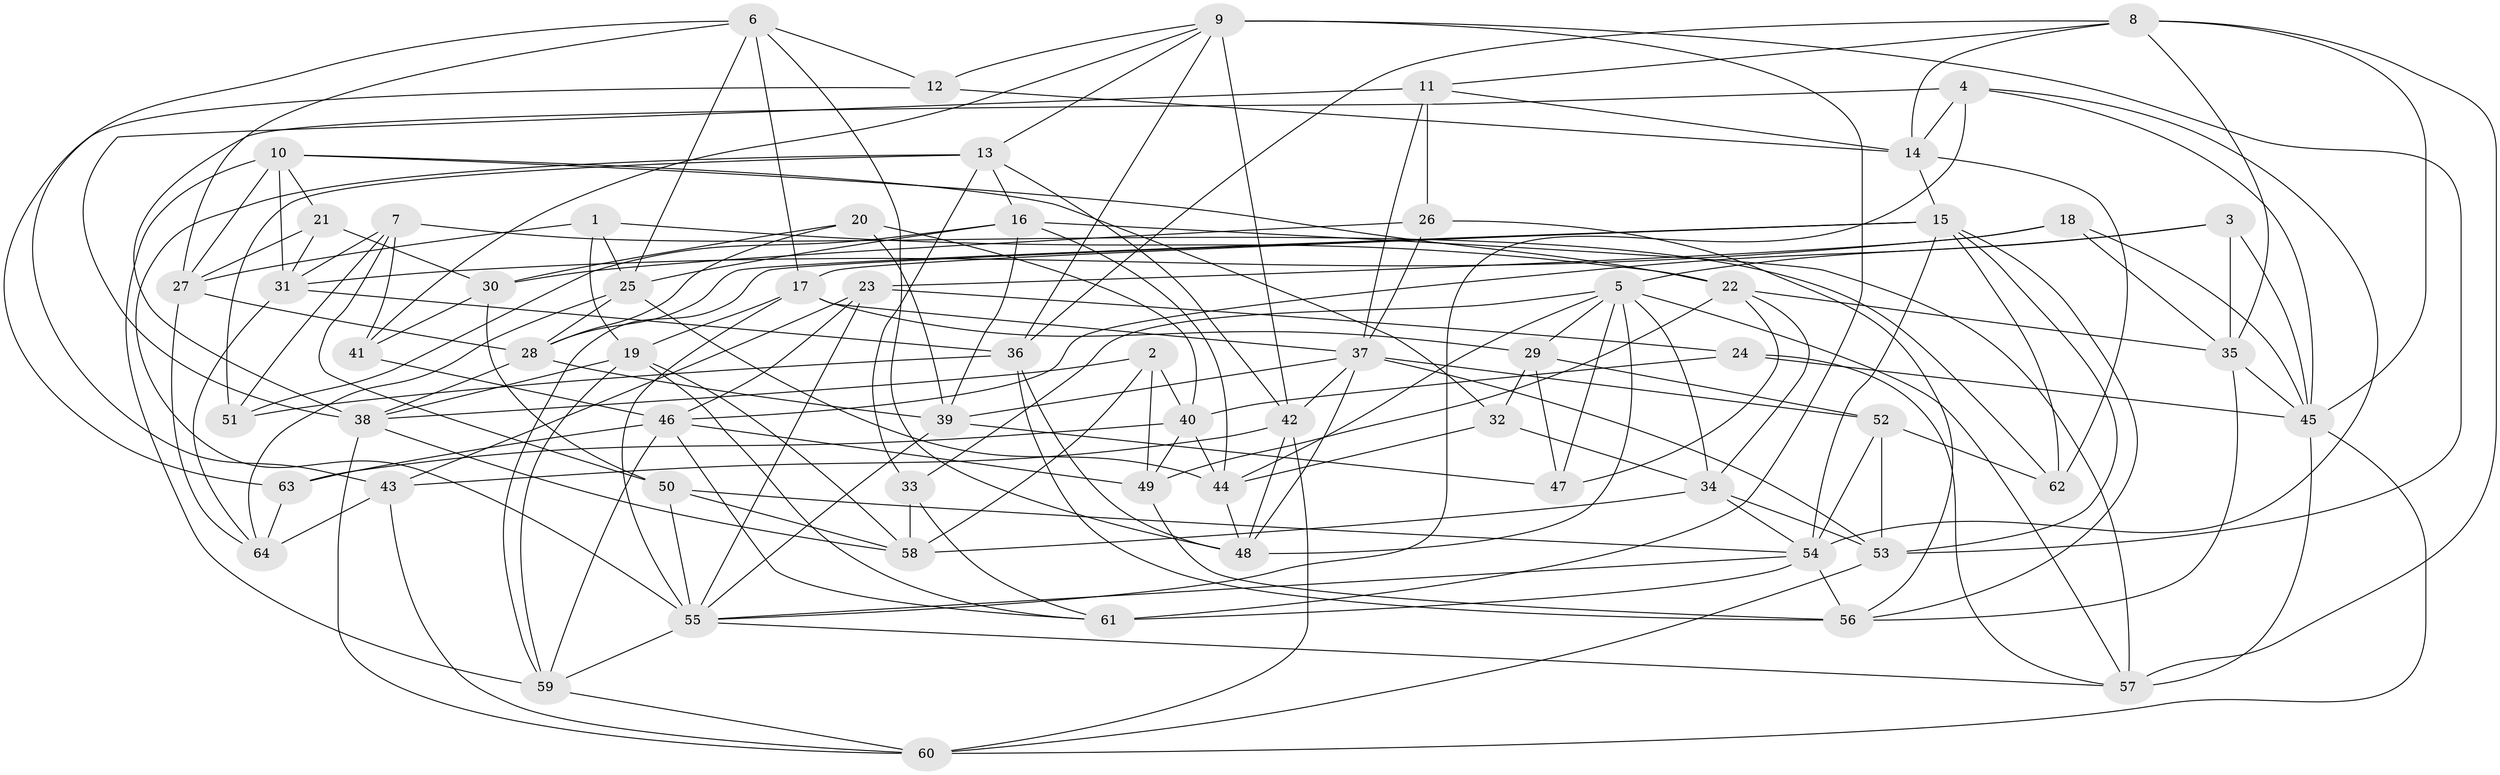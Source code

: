 // original degree distribution, {4: 1.0}
// Generated by graph-tools (version 1.1) at 2025/02/03/09/25 03:02:58]
// undirected, 64 vertices, 178 edges
graph export_dot {
graph [start="1"]
  node [color=gray90,style=filled];
  1;
  2;
  3;
  4;
  5;
  6;
  7;
  8;
  9;
  10;
  11;
  12;
  13;
  14;
  15;
  16;
  17;
  18;
  19;
  20;
  21;
  22;
  23;
  24;
  25;
  26;
  27;
  28;
  29;
  30;
  31;
  32;
  33;
  34;
  35;
  36;
  37;
  38;
  39;
  40;
  41;
  42;
  43;
  44;
  45;
  46;
  47;
  48;
  49;
  50;
  51;
  52;
  53;
  54;
  55;
  56;
  57;
  58;
  59;
  60;
  61;
  62;
  63;
  64;
  1 -- 19 [weight=1.0];
  1 -- 22 [weight=1.0];
  1 -- 25 [weight=1.0];
  1 -- 27 [weight=1.0];
  2 -- 38 [weight=1.0];
  2 -- 40 [weight=1.0];
  2 -- 49 [weight=1.0];
  2 -- 58 [weight=1.0];
  3 -- 5 [weight=1.0];
  3 -- 35 [weight=1.0];
  3 -- 45 [weight=1.0];
  3 -- 46 [weight=1.0];
  4 -- 14 [weight=1.0];
  4 -- 38 [weight=2.0];
  4 -- 45 [weight=1.0];
  4 -- 54 [weight=1.0];
  4 -- 55 [weight=1.0];
  5 -- 29 [weight=1.0];
  5 -- 33 [weight=1.0];
  5 -- 34 [weight=1.0];
  5 -- 44 [weight=1.0];
  5 -- 47 [weight=1.0];
  5 -- 48 [weight=1.0];
  5 -- 57 [weight=1.0];
  6 -- 12 [weight=1.0];
  6 -- 17 [weight=1.0];
  6 -- 25 [weight=1.0];
  6 -- 27 [weight=1.0];
  6 -- 48 [weight=1.0];
  6 -- 63 [weight=1.0];
  7 -- 31 [weight=1.0];
  7 -- 41 [weight=2.0];
  7 -- 50 [weight=1.0];
  7 -- 51 [weight=1.0];
  7 -- 62 [weight=1.0];
  8 -- 11 [weight=1.0];
  8 -- 14 [weight=1.0];
  8 -- 35 [weight=1.0];
  8 -- 36 [weight=1.0];
  8 -- 45 [weight=1.0];
  8 -- 57 [weight=1.0];
  9 -- 12 [weight=1.0];
  9 -- 13 [weight=1.0];
  9 -- 36 [weight=1.0];
  9 -- 41 [weight=1.0];
  9 -- 42 [weight=1.0];
  9 -- 53 [weight=1.0];
  9 -- 61 [weight=2.0];
  10 -- 21 [weight=1.0];
  10 -- 22 [weight=1.0];
  10 -- 27 [weight=1.0];
  10 -- 31 [weight=1.0];
  10 -- 32 [weight=1.0];
  10 -- 59 [weight=1.0];
  11 -- 14 [weight=1.0];
  11 -- 26 [weight=2.0];
  11 -- 37 [weight=1.0];
  11 -- 38 [weight=1.0];
  12 -- 14 [weight=1.0];
  12 -- 43 [weight=1.0];
  13 -- 16 [weight=1.0];
  13 -- 33 [weight=1.0];
  13 -- 42 [weight=1.0];
  13 -- 51 [weight=1.0];
  13 -- 55 [weight=1.0];
  14 -- 15 [weight=1.0];
  14 -- 62 [weight=1.0];
  15 -- 17 [weight=1.0];
  15 -- 28 [weight=1.0];
  15 -- 53 [weight=1.0];
  15 -- 54 [weight=1.0];
  15 -- 56 [weight=1.0];
  15 -- 59 [weight=1.0];
  15 -- 62 [weight=1.0];
  16 -- 25 [weight=1.0];
  16 -- 39 [weight=1.0];
  16 -- 44 [weight=1.0];
  16 -- 51 [weight=1.0];
  16 -- 57 [weight=1.0];
  17 -- 19 [weight=1.0];
  17 -- 29 [weight=1.0];
  17 -- 37 [weight=1.0];
  17 -- 55 [weight=1.0];
  18 -- 23 [weight=1.0];
  18 -- 31 [weight=1.0];
  18 -- 35 [weight=1.0];
  18 -- 45 [weight=1.0];
  19 -- 38 [weight=1.0];
  19 -- 58 [weight=1.0];
  19 -- 59 [weight=1.0];
  19 -- 61 [weight=1.0];
  20 -- 28 [weight=1.0];
  20 -- 30 [weight=1.0];
  20 -- 39 [weight=1.0];
  20 -- 40 [weight=1.0];
  21 -- 27 [weight=1.0];
  21 -- 30 [weight=1.0];
  21 -- 31 [weight=1.0];
  22 -- 34 [weight=1.0];
  22 -- 35 [weight=1.0];
  22 -- 47 [weight=1.0];
  22 -- 49 [weight=1.0];
  23 -- 24 [weight=1.0];
  23 -- 43 [weight=1.0];
  23 -- 46 [weight=2.0];
  23 -- 55 [weight=1.0];
  24 -- 40 [weight=1.0];
  24 -- 45 [weight=1.0];
  24 -- 57 [weight=1.0];
  25 -- 28 [weight=1.0];
  25 -- 44 [weight=1.0];
  25 -- 64 [weight=1.0];
  26 -- 30 [weight=2.0];
  26 -- 37 [weight=1.0];
  26 -- 56 [weight=1.0];
  27 -- 28 [weight=1.0];
  27 -- 64 [weight=1.0];
  28 -- 38 [weight=1.0];
  28 -- 39 [weight=1.0];
  29 -- 32 [weight=1.0];
  29 -- 47 [weight=1.0];
  29 -- 52 [weight=2.0];
  30 -- 41 [weight=1.0];
  30 -- 50 [weight=1.0];
  31 -- 36 [weight=1.0];
  31 -- 64 [weight=1.0];
  32 -- 34 [weight=1.0];
  32 -- 44 [weight=1.0];
  33 -- 58 [weight=1.0];
  33 -- 61 [weight=1.0];
  34 -- 53 [weight=1.0];
  34 -- 54 [weight=1.0];
  34 -- 58 [weight=1.0];
  35 -- 45 [weight=1.0];
  35 -- 56 [weight=1.0];
  36 -- 48 [weight=1.0];
  36 -- 51 [weight=1.0];
  36 -- 56 [weight=1.0];
  37 -- 39 [weight=1.0];
  37 -- 42 [weight=1.0];
  37 -- 48 [weight=1.0];
  37 -- 52 [weight=1.0];
  37 -- 53 [weight=1.0];
  38 -- 58 [weight=1.0];
  38 -- 60 [weight=1.0];
  39 -- 47 [weight=1.0];
  39 -- 55 [weight=1.0];
  40 -- 44 [weight=1.0];
  40 -- 49 [weight=1.0];
  40 -- 63 [weight=1.0];
  41 -- 46 [weight=2.0];
  42 -- 43 [weight=1.0];
  42 -- 48 [weight=1.0];
  42 -- 60 [weight=1.0];
  43 -- 60 [weight=1.0];
  43 -- 64 [weight=2.0];
  44 -- 48 [weight=1.0];
  45 -- 57 [weight=1.0];
  45 -- 60 [weight=1.0];
  46 -- 49 [weight=2.0];
  46 -- 59 [weight=1.0];
  46 -- 61 [weight=1.0];
  46 -- 63 [weight=1.0];
  49 -- 56 [weight=1.0];
  50 -- 54 [weight=1.0];
  50 -- 55 [weight=2.0];
  50 -- 58 [weight=1.0];
  52 -- 53 [weight=1.0];
  52 -- 54 [weight=1.0];
  52 -- 62 [weight=1.0];
  53 -- 60 [weight=1.0];
  54 -- 55 [weight=1.0];
  54 -- 56 [weight=1.0];
  54 -- 61 [weight=1.0];
  55 -- 57 [weight=1.0];
  55 -- 59 [weight=1.0];
  59 -- 60 [weight=1.0];
  63 -- 64 [weight=1.0];
}
